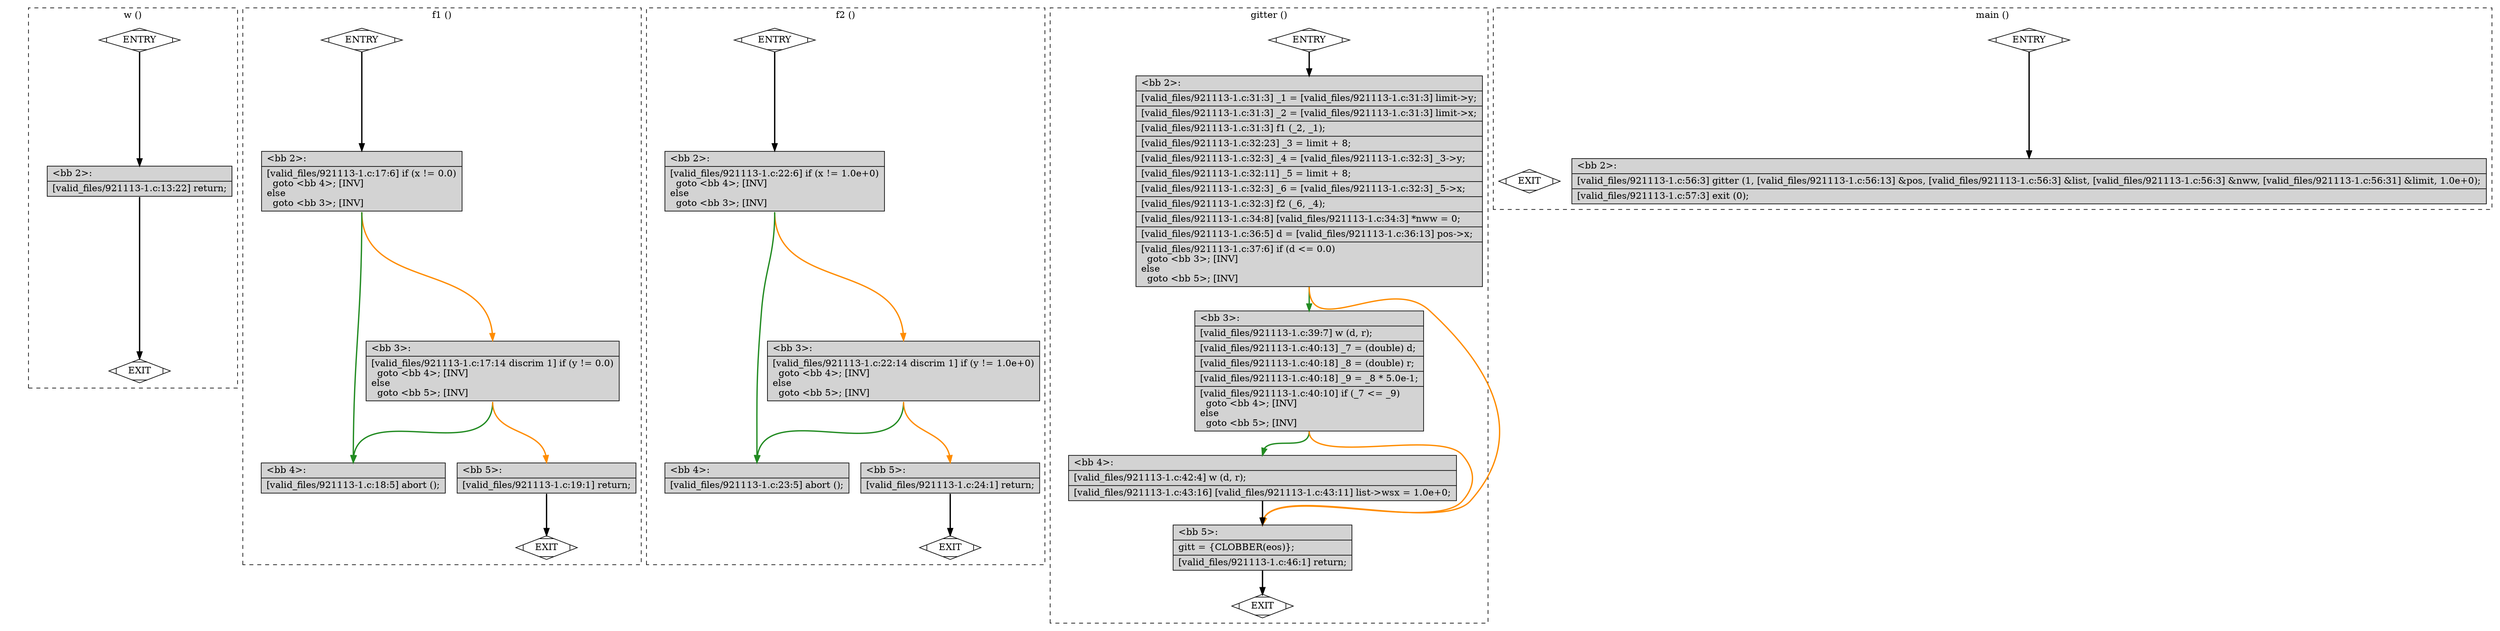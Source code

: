 digraph "a-921113-1.c.015t.cfg" {
overlap=false;
subgraph "cluster_w" {
	style="dashed";
	color="black";
	label="w ()";
	fn_0_basic_block_0 [shape=Mdiamond,style=filled,fillcolor=white,label="ENTRY"];

	fn_0_basic_block_1 [shape=Mdiamond,style=filled,fillcolor=white,label="EXIT"];

	fn_0_basic_block_2 [shape=record,style=filled,fillcolor=lightgrey,label="{\<bb\ 2\>:\l\
|[valid_files/921113-1.c:13:22]\ return;\l\
}"];

	fn_0_basic_block_0:s -> fn_0_basic_block_2:n [style="solid,bold",color=black,weight=100,constraint=true];
	fn_0_basic_block_2:s -> fn_0_basic_block_1:n [style="solid,bold",color=black,weight=10,constraint=true];
	fn_0_basic_block_0:s -> fn_0_basic_block_1:n [style="invis",constraint=true];
}
subgraph "cluster_f1" {
	style="dashed";
	color="black";
	label="f1 ()";
	fn_1_basic_block_0 [shape=Mdiamond,style=filled,fillcolor=white,label="ENTRY"];

	fn_1_basic_block_1 [shape=Mdiamond,style=filled,fillcolor=white,label="EXIT"];

	fn_1_basic_block_2 [shape=record,style=filled,fillcolor=lightgrey,label="{\<bb\ 2\>:\l\
|[valid_files/921113-1.c:17:6]\ if\ (x\ !=\ 0.0)\l\
\ \ goto\ \<bb\ 4\>;\ [INV]\l\
else\l\
\ \ goto\ \<bb\ 3\>;\ [INV]\l\
}"];

	fn_1_basic_block_3 [shape=record,style=filled,fillcolor=lightgrey,label="{\<bb\ 3\>:\l\
|[valid_files/921113-1.c:17:14\ discrim\ 1]\ if\ (y\ !=\ 0.0)\l\
\ \ goto\ \<bb\ 4\>;\ [INV]\l\
else\l\
\ \ goto\ \<bb\ 5\>;\ [INV]\l\
}"];

	fn_1_basic_block_4 [shape=record,style=filled,fillcolor=lightgrey,label="{\<bb\ 4\>:\l\
|[valid_files/921113-1.c:18:5]\ abort\ ();\l\
}"];

	fn_1_basic_block_5 [shape=record,style=filled,fillcolor=lightgrey,label="{\<bb\ 5\>:\l\
|[valid_files/921113-1.c:19:1]\ return;\l\
}"];

	fn_1_basic_block_0:s -> fn_1_basic_block_2:n [style="solid,bold",color=black,weight=100,constraint=true];
	fn_1_basic_block_2:s -> fn_1_basic_block_4:n [style="solid,bold",color=forestgreen,weight=10,constraint=true];
	fn_1_basic_block_2:s -> fn_1_basic_block_3:n [style="solid,bold",color=darkorange,weight=10,constraint=true];
	fn_1_basic_block_3:s -> fn_1_basic_block_4:n [style="solid,bold",color=forestgreen,weight=10,constraint=true];
	fn_1_basic_block_3:s -> fn_1_basic_block_5:n [style="solid,bold",color=darkorange,weight=10,constraint=true];
	fn_1_basic_block_5:s -> fn_1_basic_block_1:n [style="solid,bold",color=black,weight=10,constraint=true];
	fn_1_basic_block_0:s -> fn_1_basic_block_1:n [style="invis",constraint=true];
}
subgraph "cluster_f2" {
	style="dashed";
	color="black";
	label="f2 ()";
	fn_2_basic_block_0 [shape=Mdiamond,style=filled,fillcolor=white,label="ENTRY"];

	fn_2_basic_block_1 [shape=Mdiamond,style=filled,fillcolor=white,label="EXIT"];

	fn_2_basic_block_2 [shape=record,style=filled,fillcolor=lightgrey,label="{\<bb\ 2\>:\l\
|[valid_files/921113-1.c:22:6]\ if\ (x\ !=\ 1.0e+0)\l\
\ \ goto\ \<bb\ 4\>;\ [INV]\l\
else\l\
\ \ goto\ \<bb\ 3\>;\ [INV]\l\
}"];

	fn_2_basic_block_3 [shape=record,style=filled,fillcolor=lightgrey,label="{\<bb\ 3\>:\l\
|[valid_files/921113-1.c:22:14\ discrim\ 1]\ if\ (y\ !=\ 1.0e+0)\l\
\ \ goto\ \<bb\ 4\>;\ [INV]\l\
else\l\
\ \ goto\ \<bb\ 5\>;\ [INV]\l\
}"];

	fn_2_basic_block_4 [shape=record,style=filled,fillcolor=lightgrey,label="{\<bb\ 4\>:\l\
|[valid_files/921113-1.c:23:5]\ abort\ ();\l\
}"];

	fn_2_basic_block_5 [shape=record,style=filled,fillcolor=lightgrey,label="{\<bb\ 5\>:\l\
|[valid_files/921113-1.c:24:1]\ return;\l\
}"];

	fn_2_basic_block_0:s -> fn_2_basic_block_2:n [style="solid,bold",color=black,weight=100,constraint=true];
	fn_2_basic_block_2:s -> fn_2_basic_block_4:n [style="solid,bold",color=forestgreen,weight=10,constraint=true];
	fn_2_basic_block_2:s -> fn_2_basic_block_3:n [style="solid,bold",color=darkorange,weight=10,constraint=true];
	fn_2_basic_block_3:s -> fn_2_basic_block_4:n [style="solid,bold",color=forestgreen,weight=10,constraint=true];
	fn_2_basic_block_3:s -> fn_2_basic_block_5:n [style="solid,bold",color=darkorange,weight=10,constraint=true];
	fn_2_basic_block_5:s -> fn_2_basic_block_1:n [style="solid,bold",color=black,weight=10,constraint=true];
	fn_2_basic_block_0:s -> fn_2_basic_block_1:n [style="invis",constraint=true];
}
subgraph "cluster_gitter" {
	style="dashed";
	color="black";
	label="gitter ()";
	fn_3_basic_block_0 [shape=Mdiamond,style=filled,fillcolor=white,label="ENTRY"];

	fn_3_basic_block_1 [shape=Mdiamond,style=filled,fillcolor=white,label="EXIT"];

	fn_3_basic_block_2 [shape=record,style=filled,fillcolor=lightgrey,label="{\<bb\ 2\>:\l\
|[valid_files/921113-1.c:31:3]\ _1\ =\ [valid_files/921113-1.c:31:3]\ limit-\>y;\l\
|[valid_files/921113-1.c:31:3]\ _2\ =\ [valid_files/921113-1.c:31:3]\ limit-\>x;\l\
|[valid_files/921113-1.c:31:3]\ f1\ (_2,\ _1);\l\
|[valid_files/921113-1.c:32:23]\ _3\ =\ limit\ +\ 8;\l\
|[valid_files/921113-1.c:32:3]\ _4\ =\ [valid_files/921113-1.c:32:3]\ _3-\>y;\l\
|[valid_files/921113-1.c:32:11]\ _5\ =\ limit\ +\ 8;\l\
|[valid_files/921113-1.c:32:3]\ _6\ =\ [valid_files/921113-1.c:32:3]\ _5-\>x;\l\
|[valid_files/921113-1.c:32:3]\ f2\ (_6,\ _4);\l\
|[valid_files/921113-1.c:34:8]\ [valid_files/921113-1.c:34:3]\ *nww\ =\ 0;\l\
|[valid_files/921113-1.c:36:5]\ d\ =\ [valid_files/921113-1.c:36:13]\ pos-\>x;\l\
|[valid_files/921113-1.c:37:6]\ if\ (d\ \<=\ 0.0)\l\
\ \ goto\ \<bb\ 3\>;\ [INV]\l\
else\l\
\ \ goto\ \<bb\ 5\>;\ [INV]\l\
}"];

	fn_3_basic_block_3 [shape=record,style=filled,fillcolor=lightgrey,label="{\<bb\ 3\>:\l\
|[valid_files/921113-1.c:39:7]\ w\ (d,\ r);\l\
|[valid_files/921113-1.c:40:13]\ _7\ =\ (double)\ d;\l\
|[valid_files/921113-1.c:40:18]\ _8\ =\ (double)\ r;\l\
|[valid_files/921113-1.c:40:18]\ _9\ =\ _8\ *\ 5.0e-1;\l\
|[valid_files/921113-1.c:40:10]\ if\ (_7\ \<=\ _9)\l\
\ \ goto\ \<bb\ 4\>;\ [INV]\l\
else\l\
\ \ goto\ \<bb\ 5\>;\ [INV]\l\
}"];

	fn_3_basic_block_4 [shape=record,style=filled,fillcolor=lightgrey,label="{\<bb\ 4\>:\l\
|[valid_files/921113-1.c:42:4]\ w\ (d,\ r);\l\
|[valid_files/921113-1.c:43:16]\ [valid_files/921113-1.c:43:11]\ list-\>wsx\ =\ 1.0e+0;\l\
}"];

	fn_3_basic_block_5 [shape=record,style=filled,fillcolor=lightgrey,label="{\<bb\ 5\>:\l\
|gitt\ =\ \{CLOBBER(eos)\};\l\
|[valid_files/921113-1.c:46:1]\ return;\l\
}"];

	fn_3_basic_block_0:s -> fn_3_basic_block_2:n [style="solid,bold",color=black,weight=100,constraint=true];
	fn_3_basic_block_2:s -> fn_3_basic_block_3:n [style="solid,bold",color=forestgreen,weight=10,constraint=true];
	fn_3_basic_block_2:s -> fn_3_basic_block_5:n [style="solid,bold",color=darkorange,weight=10,constraint=true];
	fn_3_basic_block_3:s -> fn_3_basic_block_4:n [style="solid,bold",color=forestgreen,weight=10,constraint=true];
	fn_3_basic_block_3:s -> fn_3_basic_block_5:n [style="solid,bold",color=darkorange,weight=10,constraint=true];
	fn_3_basic_block_4:s -> fn_3_basic_block_5:n [style="solid,bold",color=black,weight=100,constraint=true];
	fn_3_basic_block_5:s -> fn_3_basic_block_1:n [style="solid,bold",color=black,weight=10,constraint=true];
	fn_3_basic_block_0:s -> fn_3_basic_block_1:n [style="invis",constraint=true];
}
subgraph "cluster_main" {
	style="dashed";
	color="black";
	label="main ()";
	fn_4_basic_block_0 [shape=Mdiamond,style=filled,fillcolor=white,label="ENTRY"];

	fn_4_basic_block_1 [shape=Mdiamond,style=filled,fillcolor=white,label="EXIT"];

	fn_4_basic_block_2 [shape=record,style=filled,fillcolor=lightgrey,label="{\<bb\ 2\>:\l\
|[valid_files/921113-1.c:56:3]\ gitter\ (1,\ [valid_files/921113-1.c:56:13]\ &pos,\ [valid_files/921113-1.c:56:3]\ &list,\ [valid_files/921113-1.c:56:3]\ &nww,\ [valid_files/921113-1.c:56:31]\ &limit,\ 1.0e+0);\l\
|[valid_files/921113-1.c:57:3]\ exit\ (0);\l\
}"];

	fn_4_basic_block_0:s -> fn_4_basic_block_2:n [style="solid,bold",color=black,weight=100,constraint=true];
	fn_4_basic_block_0:s -> fn_4_basic_block_1:n [style="invis",constraint=true];
}
}
